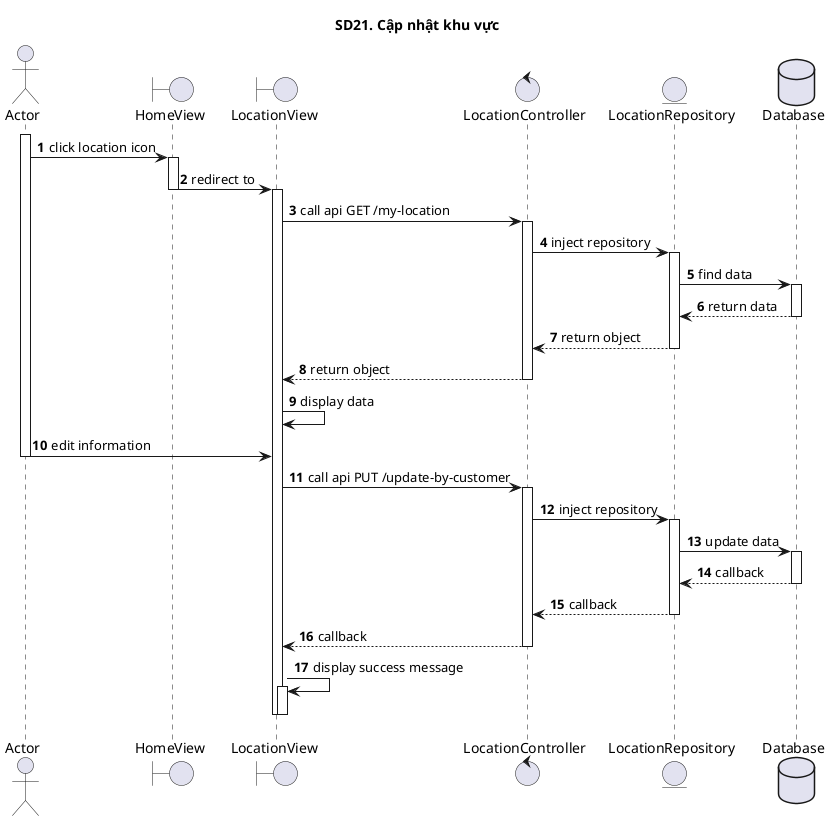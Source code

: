 @startuml SQ
autonumber
title SD21. Cập nhật khu vực
actor "Actor" as actor
boundary "HomeView" as homeView
boundary "LocationView" as view
control "LocationController" as controller
entity "LocationRepository" as model
database "Database" as database
activate actor
actor -> homeView: click location icon
activate homeView
homeView -> view: redirect to
deactivate homeView
activate view
view -> controller: call api GET /my-location
activate controller
controller -> model: inject repository
activate model
model -> database: find data
activate database
database --> model: return data
deactivate database
model --> controller: return object
deactivate model
controller --> view: return object
deactivate controller
view -> view: display data
actor -> view: edit information
deactivate actor
view -> controller: call api PUT /update-by-customer
activate controller
controller -> model: inject repository
activate model
model -> database: update data
activate database
database --> model: callback
deactivate database
model --> controller: callback
deactivate model
controller --> view: callback
deactivate controller
view -> view: display success message
activate view
deactivate view
deactivate view
@enduml